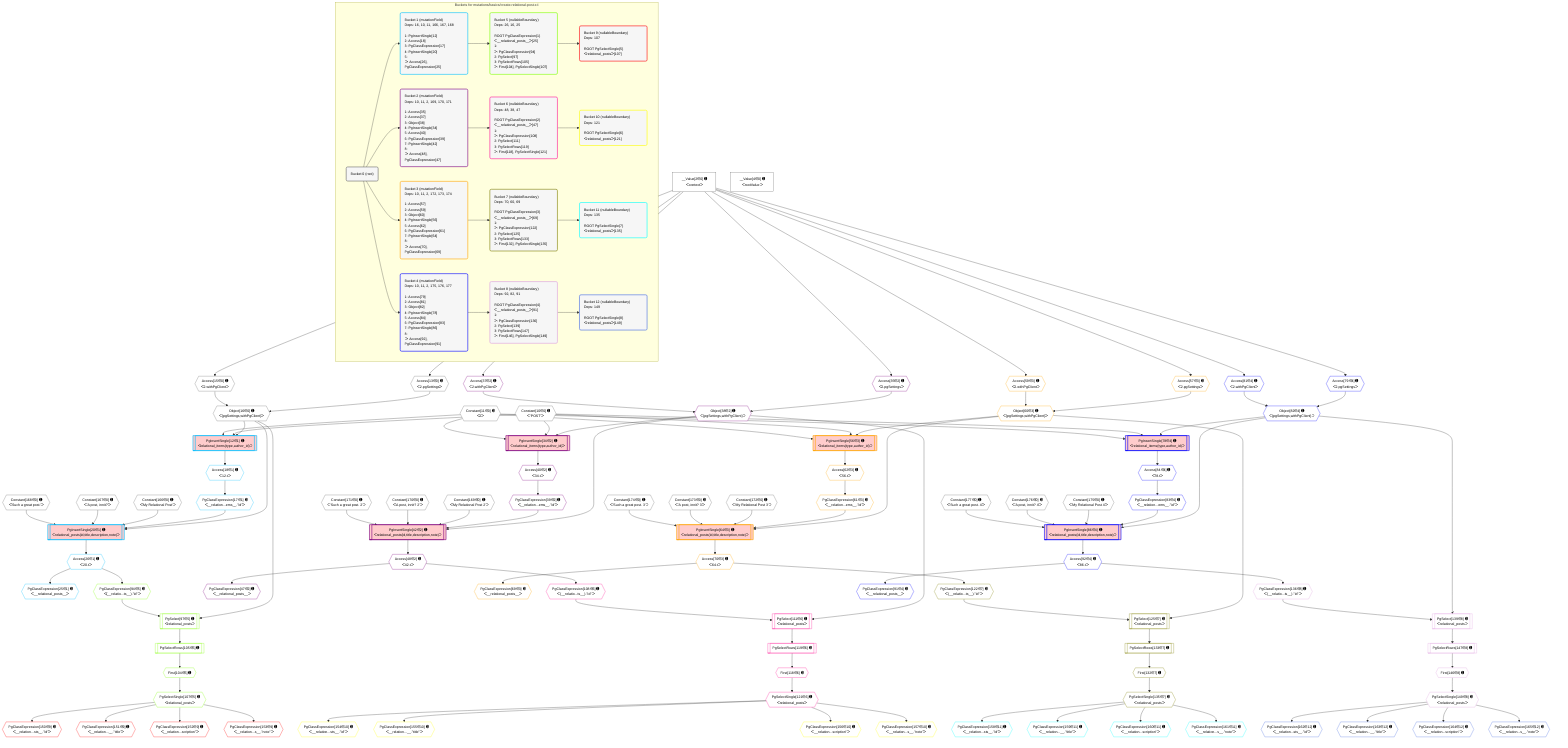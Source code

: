 %%{init: {'themeVariables': { 'fontSize': '12px'}}}%%
graph TD
    classDef path fill:#eee,stroke:#000,color:#000
    classDef plan fill:#fff,stroke-width:1px,color:#000
    classDef itemplan fill:#fff,stroke-width:2px,color:#000
    classDef unbatchedplan fill:#dff,stroke-width:1px,color:#000
    classDef sideeffectplan fill:#fcc,stroke-width:2px,color:#000
    classDef bucket fill:#f6f6f6,color:#000,stroke-width:2px,text-align:left

    subgraph "Buckets for mutations/basics/create-relational-post-x4"
    Bucket0("Bucket 0 (root)"):::bucket
    Bucket1("Bucket 1 (mutationField)<br />Deps: 16, 10, 11, 166, 167, 168<br /><br />1: PgInsertSingle[12]<br />2: Access[18]<br />3: PgClassExpression[17]<br />4: PgInsertSingle[20]<br />5: <br />ᐳ: Access[26], PgClassExpression[25]"):::bucket
    Bucket2("Bucket 2 (mutationField)<br />Deps: 10, 11, 2, 169, 170, 171<br /><br />1: Access[35]<br />2: Access[37]<br />3: Object[38]<br />4: PgInsertSingle[34]<br />5: Access[40]<br />6: PgClassExpression[39]<br />7: PgInsertSingle[42]<br />8: <br />ᐳ: Access[48], PgClassExpression[47]"):::bucket
    Bucket3("Bucket 3 (mutationField)<br />Deps: 10, 11, 2, 172, 173, 174<br /><br />1: Access[57]<br />2: Access[59]<br />3: Object[60]<br />4: PgInsertSingle[56]<br />5: Access[62]<br />6: PgClassExpression[61]<br />7: PgInsertSingle[64]<br />8: <br />ᐳ: Access[70], PgClassExpression[69]"):::bucket
    Bucket4("Bucket 4 (mutationField)<br />Deps: 10, 11, 2, 175, 176, 177<br /><br />1: Access[79]<br />2: Access[81]<br />3: Object[82]<br />4: PgInsertSingle[78]<br />5: Access[84]<br />6: PgClassExpression[83]<br />7: PgInsertSingle[86]<br />8: <br />ᐳ: Access[92], PgClassExpression[91]"):::bucket
    Bucket5("Bucket 5 (nullableBoundary)<br />Deps: 26, 16, 25<br /><br />ROOT PgClassExpression{1}ᐸ__relational_posts__ᐳ[25]<br />1: <br />ᐳ: PgClassExpression[94]<br />2: PgSelect[97]<br />3: PgSelectRows[105]<br />ᐳ: First[104], PgSelectSingle[107]"):::bucket
    Bucket6("Bucket 6 (nullableBoundary)<br />Deps: 48, 38, 47<br /><br />ROOT PgClassExpression{2}ᐸ__relational_posts__ᐳ[47]<br />1: <br />ᐳ: PgClassExpression[108]<br />2: PgSelect[111]<br />3: PgSelectRows[119]<br />ᐳ: First[118], PgSelectSingle[121]"):::bucket
    Bucket7("Bucket 7 (nullableBoundary)<br />Deps: 70, 60, 69<br /><br />ROOT PgClassExpression{3}ᐸ__relational_posts__ᐳ[69]<br />1: <br />ᐳ: PgClassExpression[122]<br />2: PgSelect[125]<br />3: PgSelectRows[133]<br />ᐳ: First[132], PgSelectSingle[135]"):::bucket
    Bucket8("Bucket 8 (nullableBoundary)<br />Deps: 92, 82, 91<br /><br />ROOT PgClassExpression{4}ᐸ__relational_posts__ᐳ[91]<br />1: <br />ᐳ: PgClassExpression[136]<br />2: PgSelect[139]<br />3: PgSelectRows[147]<br />ᐳ: First[146], PgSelectSingle[149]"):::bucket
    Bucket9("Bucket 9 (nullableBoundary)<br />Deps: 107<br /><br />ROOT PgSelectSingle{5}ᐸrelational_postsᐳ[107]"):::bucket
    Bucket10("Bucket 10 (nullableBoundary)<br />Deps: 121<br /><br />ROOT PgSelectSingle{6}ᐸrelational_postsᐳ[121]"):::bucket
    Bucket11("Bucket 11 (nullableBoundary)<br />Deps: 135<br /><br />ROOT PgSelectSingle{7}ᐸrelational_postsᐳ[135]"):::bucket
    Bucket12("Bucket 12 (nullableBoundary)<br />Deps: 149<br /><br />ROOT PgSelectSingle{8}ᐸrelational_postsᐳ[149]"):::bucket
    end
    Bucket0 --> Bucket1 & Bucket2 & Bucket3 & Bucket4
    Bucket1 --> Bucket5
    Bucket2 --> Bucket6
    Bucket3 --> Bucket7
    Bucket4 --> Bucket8
    Bucket5 --> Bucket9
    Bucket6 --> Bucket10
    Bucket7 --> Bucket11
    Bucket8 --> Bucket12

    %% plan dependencies
    Object16{{"Object[16∈0] ➊<br />ᐸ{pgSettings,withPgClient}ᐳ"}}:::plan
    Access13{{"Access[13∈0] ➊<br />ᐸ2.pgSettingsᐳ"}}:::plan
    Access15{{"Access[15∈0] ➊<br />ᐸ2.withPgClientᐳ"}}:::plan
    Access13 & Access15 --> Object16
    __Value2["__Value[2∈0] ➊<br />ᐸcontextᐳ"]:::plan
    __Value2 --> Access13
    __Value2 --> Access15
    __Value4["__Value[4∈0] ➊<br />ᐸrootValueᐳ"]:::plan
    Constant10{{"Constant[10∈0] ➊<br />ᐸ'POST'ᐳ"}}:::plan
    Constant11{{"Constant[11∈0] ➊<br />ᐸ2ᐳ"}}:::plan
    Constant166{{"Constant[166∈0] ➊<br />ᐸ'My Relational Post'ᐳ"}}:::plan
    Constant167{{"Constant[167∈0] ➊<br />ᐸ'A post, innit?'ᐳ"}}:::plan
    Constant168{{"Constant[168∈0] ➊<br />ᐸ'Such a great post.'ᐳ"}}:::plan
    Constant169{{"Constant[169∈0] ➊<br />ᐸ'My Relational Post 2'ᐳ"}}:::plan
    Constant170{{"Constant[170∈0] ➊<br />ᐸ'A post, innit? 2'ᐳ"}}:::plan
    Constant171{{"Constant[171∈0] ➊<br />ᐸ'Such a great post. 2'ᐳ"}}:::plan
    Constant172{{"Constant[172∈0] ➊<br />ᐸ'My Relational Post 3'ᐳ"}}:::plan
    Constant173{{"Constant[173∈0] ➊<br />ᐸ'A post, innit? 3'ᐳ"}}:::plan
    Constant174{{"Constant[174∈0] ➊<br />ᐸ'Such a great post. 3'ᐳ"}}:::plan
    Constant175{{"Constant[175∈0] ➊<br />ᐸ'My Relational Post 4'ᐳ"}}:::plan
    Constant176{{"Constant[176∈0] ➊<br />ᐸ'A post, innit? 4'ᐳ"}}:::plan
    Constant177{{"Constant[177∈0] ➊<br />ᐸ'Such a great post. 4'ᐳ"}}:::plan
    PgInsertSingle20[["PgInsertSingle[20∈1] ➊<br />ᐸrelational_posts(id,title,description,note)ᐳ"]]:::sideeffectplan
    PgClassExpression17{{"PgClassExpression[17∈1] ➊<br />ᐸ__relation...ems__.”id”ᐳ"}}:::plan
    Object16 & PgClassExpression17 & Constant166 & Constant167 & Constant168 --> PgInsertSingle20
    PgInsertSingle12[["PgInsertSingle[12∈1] ➊<br />ᐸrelational_items(type,author_id)ᐳ"]]:::sideeffectplan
    Object16 & Constant10 & Constant11 --> PgInsertSingle12
    Access18{{"Access[18∈1] ➊<br />ᐸ12.tᐳ"}}:::plan
    Access18 --> PgClassExpression17
    PgInsertSingle12 --> Access18
    PgClassExpression25{{"PgClassExpression[25∈1] ➊<br />ᐸ__relational_posts__ᐳ"}}:::plan
    Access26{{"Access[26∈1] ➊<br />ᐸ20.tᐳ"}}:::plan
    Access26 --> PgClassExpression25
    PgInsertSingle20 --> Access26
    PgSelect97[["PgSelect[97∈5] ➊<br />ᐸrelational_postsᐳ"]]:::plan
    PgClassExpression94{{"PgClassExpression[94∈5] ➊<br />ᐸ(__relatio...ts__).”id”ᐳ"}}:::plan
    Object16 & PgClassExpression94 --> PgSelect97
    Access26 --> PgClassExpression94
    First104{{"First[104∈5] ➊"}}:::plan
    PgSelectRows105[["PgSelectRows[105∈5] ➊"]]:::plan
    PgSelectRows105 --> First104
    PgSelect97 --> PgSelectRows105
    PgSelectSingle107{{"PgSelectSingle[107∈5] ➊<br />ᐸrelational_postsᐳ"}}:::plan
    First104 --> PgSelectSingle107
    PgClassExpression150{{"PgClassExpression[150∈9] ➊<br />ᐸ__relation...sts__.”id”ᐳ"}}:::plan
    PgSelectSingle107 --> PgClassExpression150
    PgClassExpression151{{"PgClassExpression[151∈9] ➊<br />ᐸ__relation...__.”title”ᐳ"}}:::plan
    PgSelectSingle107 --> PgClassExpression151
    PgClassExpression152{{"PgClassExpression[152∈9] ➊<br />ᐸ__relation...scription”ᐳ"}}:::plan
    PgSelectSingle107 --> PgClassExpression152
    PgClassExpression153{{"PgClassExpression[153∈9] ➊<br />ᐸ__relation...s__.”note”ᐳ"}}:::plan
    PgSelectSingle107 --> PgClassExpression153
    PgInsertSingle42[["PgInsertSingle[42∈2] ➊<br />ᐸrelational_posts(id,title,description,note)ᐳ"]]:::sideeffectplan
    Object38{{"Object[38∈2] ➊<br />ᐸ{pgSettings,withPgClient}ᐳ"}}:::plan
    PgClassExpression39{{"PgClassExpression[39∈2] ➊<br />ᐸ__relation...ems__.”id”ᐳ"}}:::plan
    Object38 & PgClassExpression39 & Constant169 & Constant170 & Constant171 --> PgInsertSingle42
    PgInsertSingle34[["PgInsertSingle[34∈2] ➊<br />ᐸrelational_items(type,author_id)ᐳ"]]:::sideeffectplan
    Object38 & Constant10 & Constant11 --> PgInsertSingle34
    Access35{{"Access[35∈2] ➊<br />ᐸ2.pgSettingsᐳ"}}:::plan
    Access37{{"Access[37∈2] ➊<br />ᐸ2.withPgClientᐳ"}}:::plan
    Access35 & Access37 --> Object38
    __Value2 --> Access35
    __Value2 --> Access37
    Access40{{"Access[40∈2] ➊<br />ᐸ34.tᐳ"}}:::plan
    Access40 --> PgClassExpression39
    PgInsertSingle34 --> Access40
    PgClassExpression47{{"PgClassExpression[47∈2] ➊<br />ᐸ__relational_posts__ᐳ"}}:::plan
    Access48{{"Access[48∈2] ➊<br />ᐸ42.tᐳ"}}:::plan
    Access48 --> PgClassExpression47
    PgInsertSingle42 --> Access48
    PgSelect111[["PgSelect[111∈6] ➊<br />ᐸrelational_postsᐳ"]]:::plan
    PgClassExpression108{{"PgClassExpression[108∈6] ➊<br />ᐸ(__relatio...ts__).”id”ᐳ"}}:::plan
    Object38 & PgClassExpression108 --> PgSelect111
    Access48 --> PgClassExpression108
    First118{{"First[118∈6] ➊"}}:::plan
    PgSelectRows119[["PgSelectRows[119∈6] ➊"]]:::plan
    PgSelectRows119 --> First118
    PgSelect111 --> PgSelectRows119
    PgSelectSingle121{{"PgSelectSingle[121∈6] ➊<br />ᐸrelational_postsᐳ"}}:::plan
    First118 --> PgSelectSingle121
    PgClassExpression154{{"PgClassExpression[154∈10] ➊<br />ᐸ__relation...sts__.”id”ᐳ"}}:::plan
    PgSelectSingle121 --> PgClassExpression154
    PgClassExpression155{{"PgClassExpression[155∈10] ➊<br />ᐸ__relation...__.”title”ᐳ"}}:::plan
    PgSelectSingle121 --> PgClassExpression155
    PgClassExpression156{{"PgClassExpression[156∈10] ➊<br />ᐸ__relation...scription”ᐳ"}}:::plan
    PgSelectSingle121 --> PgClassExpression156
    PgClassExpression157{{"PgClassExpression[157∈10] ➊<br />ᐸ__relation...s__.”note”ᐳ"}}:::plan
    PgSelectSingle121 --> PgClassExpression157
    PgInsertSingle64[["PgInsertSingle[64∈3] ➊<br />ᐸrelational_posts(id,title,description,note)ᐳ"]]:::sideeffectplan
    Object60{{"Object[60∈3] ➊<br />ᐸ{pgSettings,withPgClient}ᐳ"}}:::plan
    PgClassExpression61{{"PgClassExpression[61∈3] ➊<br />ᐸ__relation...ems__.”id”ᐳ"}}:::plan
    Object60 & PgClassExpression61 & Constant172 & Constant173 & Constant174 --> PgInsertSingle64
    PgInsertSingle56[["PgInsertSingle[56∈3] ➊<br />ᐸrelational_items(type,author_id)ᐳ"]]:::sideeffectplan
    Object60 & Constant10 & Constant11 --> PgInsertSingle56
    Access57{{"Access[57∈3] ➊<br />ᐸ2.pgSettingsᐳ"}}:::plan
    Access59{{"Access[59∈3] ➊<br />ᐸ2.withPgClientᐳ"}}:::plan
    Access57 & Access59 --> Object60
    __Value2 --> Access57
    __Value2 --> Access59
    Access62{{"Access[62∈3] ➊<br />ᐸ56.tᐳ"}}:::plan
    Access62 --> PgClassExpression61
    PgInsertSingle56 --> Access62
    PgClassExpression69{{"PgClassExpression[69∈3] ➊<br />ᐸ__relational_posts__ᐳ"}}:::plan
    Access70{{"Access[70∈3] ➊<br />ᐸ64.tᐳ"}}:::plan
    Access70 --> PgClassExpression69
    PgInsertSingle64 --> Access70
    PgSelect125[["PgSelect[125∈7] ➊<br />ᐸrelational_postsᐳ"]]:::plan
    PgClassExpression122{{"PgClassExpression[122∈7] ➊<br />ᐸ(__relatio...ts__).”id”ᐳ"}}:::plan
    Object60 & PgClassExpression122 --> PgSelect125
    Access70 --> PgClassExpression122
    First132{{"First[132∈7] ➊"}}:::plan
    PgSelectRows133[["PgSelectRows[133∈7] ➊"]]:::plan
    PgSelectRows133 --> First132
    PgSelect125 --> PgSelectRows133
    PgSelectSingle135{{"PgSelectSingle[135∈7] ➊<br />ᐸrelational_postsᐳ"}}:::plan
    First132 --> PgSelectSingle135
    PgClassExpression158{{"PgClassExpression[158∈11] ➊<br />ᐸ__relation...sts__.”id”ᐳ"}}:::plan
    PgSelectSingle135 --> PgClassExpression158
    PgClassExpression159{{"PgClassExpression[159∈11] ➊<br />ᐸ__relation...__.”title”ᐳ"}}:::plan
    PgSelectSingle135 --> PgClassExpression159
    PgClassExpression160{{"PgClassExpression[160∈11] ➊<br />ᐸ__relation...scription”ᐳ"}}:::plan
    PgSelectSingle135 --> PgClassExpression160
    PgClassExpression161{{"PgClassExpression[161∈11] ➊<br />ᐸ__relation...s__.”note”ᐳ"}}:::plan
    PgSelectSingle135 --> PgClassExpression161
    PgInsertSingle86[["PgInsertSingle[86∈4] ➊<br />ᐸrelational_posts(id,title,description,note)ᐳ"]]:::sideeffectplan
    Object82{{"Object[82∈4] ➊<br />ᐸ{pgSettings,withPgClient}ᐳ"}}:::plan
    PgClassExpression83{{"PgClassExpression[83∈4] ➊<br />ᐸ__relation...ems__.”id”ᐳ"}}:::plan
    Object82 & PgClassExpression83 & Constant175 & Constant176 & Constant177 --> PgInsertSingle86
    PgInsertSingle78[["PgInsertSingle[78∈4] ➊<br />ᐸrelational_items(type,author_id)ᐳ"]]:::sideeffectplan
    Object82 & Constant10 & Constant11 --> PgInsertSingle78
    Access79{{"Access[79∈4] ➊<br />ᐸ2.pgSettingsᐳ"}}:::plan
    Access81{{"Access[81∈4] ➊<br />ᐸ2.withPgClientᐳ"}}:::plan
    Access79 & Access81 --> Object82
    __Value2 --> Access79
    __Value2 --> Access81
    Access84{{"Access[84∈4] ➊<br />ᐸ78.tᐳ"}}:::plan
    Access84 --> PgClassExpression83
    PgInsertSingle78 --> Access84
    PgClassExpression91{{"PgClassExpression[91∈4] ➊<br />ᐸ__relational_posts__ᐳ"}}:::plan
    Access92{{"Access[92∈4] ➊<br />ᐸ86.tᐳ"}}:::plan
    Access92 --> PgClassExpression91
    PgInsertSingle86 --> Access92
    PgSelect139[["PgSelect[139∈8] ➊<br />ᐸrelational_postsᐳ"]]:::plan
    PgClassExpression136{{"PgClassExpression[136∈8] ➊<br />ᐸ(__relatio...ts__).”id”ᐳ"}}:::plan
    Object82 & PgClassExpression136 --> PgSelect139
    Access92 --> PgClassExpression136
    First146{{"First[146∈8] ➊"}}:::plan
    PgSelectRows147[["PgSelectRows[147∈8] ➊"]]:::plan
    PgSelectRows147 --> First146
    PgSelect139 --> PgSelectRows147
    PgSelectSingle149{{"PgSelectSingle[149∈8] ➊<br />ᐸrelational_postsᐳ"}}:::plan
    First146 --> PgSelectSingle149
    PgClassExpression162{{"PgClassExpression[162∈12] ➊<br />ᐸ__relation...sts__.”id”ᐳ"}}:::plan
    PgSelectSingle149 --> PgClassExpression162
    PgClassExpression163{{"PgClassExpression[163∈12] ➊<br />ᐸ__relation...__.”title”ᐳ"}}:::plan
    PgSelectSingle149 --> PgClassExpression163
    PgClassExpression164{{"PgClassExpression[164∈12] ➊<br />ᐸ__relation...scription”ᐳ"}}:::plan
    PgSelectSingle149 --> PgClassExpression164
    PgClassExpression165{{"PgClassExpression[165∈12] ➊<br />ᐸ__relation...s__.”note”ᐳ"}}:::plan
    PgSelectSingle149 --> PgClassExpression165

    %% define steps
    classDef bucket0 stroke:#696969
    class Bucket0,__Value2,__Value4,Constant10,Constant11,Access13,Access15,Object16,Constant166,Constant167,Constant168,Constant169,Constant170,Constant171,Constant172,Constant173,Constant174,Constant175,Constant176,Constant177 bucket0
    classDef bucket1 stroke:#00bfff
    class Bucket1,PgInsertSingle12,PgClassExpression17,Access18,PgInsertSingle20,PgClassExpression25,Access26 bucket1
    classDef bucket2 stroke:#7f007f
    class Bucket2,PgInsertSingle34,Access35,Access37,Object38,PgClassExpression39,Access40,PgInsertSingle42,PgClassExpression47,Access48 bucket2
    classDef bucket3 stroke:#ffa500
    class Bucket3,PgInsertSingle56,Access57,Access59,Object60,PgClassExpression61,Access62,PgInsertSingle64,PgClassExpression69,Access70 bucket3
    classDef bucket4 stroke:#0000ff
    class Bucket4,PgInsertSingle78,Access79,Access81,Object82,PgClassExpression83,Access84,PgInsertSingle86,PgClassExpression91,Access92 bucket4
    classDef bucket5 stroke:#7fff00
    class Bucket5,PgClassExpression94,PgSelect97,First104,PgSelectRows105,PgSelectSingle107 bucket5
    classDef bucket6 stroke:#ff1493
    class Bucket6,PgClassExpression108,PgSelect111,First118,PgSelectRows119,PgSelectSingle121 bucket6
    classDef bucket7 stroke:#808000
    class Bucket7,PgClassExpression122,PgSelect125,First132,PgSelectRows133,PgSelectSingle135 bucket7
    classDef bucket8 stroke:#dda0dd
    class Bucket8,PgClassExpression136,PgSelect139,First146,PgSelectRows147,PgSelectSingle149 bucket8
    classDef bucket9 stroke:#ff0000
    class Bucket9,PgClassExpression150,PgClassExpression151,PgClassExpression152,PgClassExpression153 bucket9
    classDef bucket10 stroke:#ffff00
    class Bucket10,PgClassExpression154,PgClassExpression155,PgClassExpression156,PgClassExpression157 bucket10
    classDef bucket11 stroke:#00ffff
    class Bucket11,PgClassExpression158,PgClassExpression159,PgClassExpression160,PgClassExpression161 bucket11
    classDef bucket12 stroke:#4169e1
    class Bucket12,PgClassExpression162,PgClassExpression163,PgClassExpression164,PgClassExpression165 bucket12